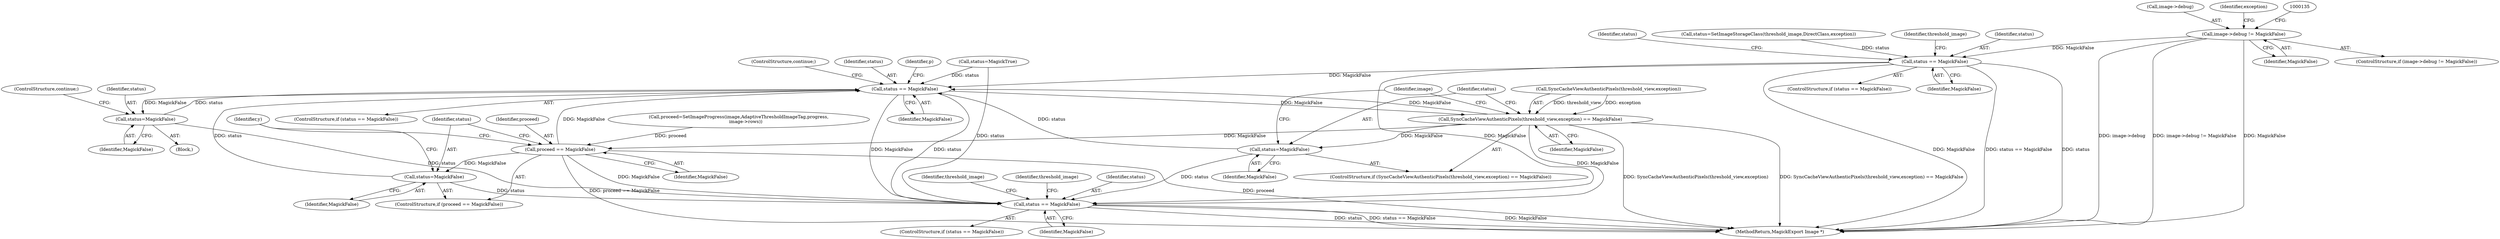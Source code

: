digraph "0_ImageMagick_a7759f410b773a1dd57b0e1fb28112e1cd8b97bc@pointer" {
"1000129" [label="(Call,image->debug != MagickFalse)"];
"1000186" [label="(Call,status == MagickFalse)"];
"1000245" [label="(Call,status == MagickFalse)"];
"1000297" [label="(Call,status=MagickFalse)"];
"1000673" [label="(Call,status == MagickFalse)"];
"1000621" [label="(Call,SyncCacheViewAuthenticPixels(threshold_view,exception) == MagickFalse)"];
"1000626" [label="(Call,status=MagickFalse)"];
"1000651" [label="(Call,proceed == MagickFalse)"];
"1000654" [label="(Call,status=MagickFalse)"];
"1000130" [label="(Call,image->debug)"];
"1000641" [label="(Call,proceed=SetImageProgress(image,AdaptiveThresholdImageTag,progress,\n          image->rows))"];
"1000625" [label="(Identifier,MagickFalse)"];
"1000632" [label="(Identifier,image)"];
"1000247" [label="(Identifier,MagickFalse)"];
"1000681" [label="(Identifier,threshold_image)"];
"1000650" [label="(ControlStructure,if (proceed == MagickFalse))"];
"1000620" [label="(ControlStructure,if (SyncCacheViewAuthenticPixels(threshold_view,exception) == MagickFalse))"];
"1000244" [label="(ControlStructure,if (status == MagickFalse))"];
"1000652" [label="(Identifier,proceed)"];
"1000655" [label="(Identifier,status)"];
"1000199" [label="(Identifier,status)"];
"1000145" [label="(Identifier,exception)"];
"1000179" [label="(Call,status=SetImageStorageClass(threshold_image,DirectClass,exception))"];
"1000672" [label="(ControlStructure,if (status == MagickFalse))"];
"1000654" [label="(Call,status=MagickFalse)"];
"1000299" [label="(Identifier,MagickFalse)"];
"1000298" [label="(Identifier,status)"];
"1000297" [label="(Call,status=MagickFalse)"];
"1000622" [label="(Call,SyncCacheViewAuthenticPixels(threshold_view,exception))"];
"1000133" [label="(Identifier,MagickFalse)"];
"1000651" [label="(Call,proceed == MagickFalse)"];
"1000628" [label="(Identifier,MagickFalse)"];
"1000300" [label="(ControlStructure,continue;)"];
"1000191" [label="(Identifier,threshold_image)"];
"1000129" [label="(Call,image->debug != MagickFalse)"];
"1000677" [label="(Identifier,threshold_image)"];
"1000186" [label="(Call,status == MagickFalse)"];
"1000187" [label="(Identifier,status)"];
"1000621" [label="(Call,SyncCacheViewAuthenticPixels(threshold_view,exception) == MagickFalse)"];
"1000627" [label="(Identifier,status)"];
"1000675" [label="(Identifier,MagickFalse)"];
"1000128" [label="(ControlStructure,if (image->debug != MagickFalse))"];
"1000626" [label="(Call,status=MagickFalse)"];
"1000246" [label="(Identifier,status)"];
"1000198" [label="(Call,status=MagickTrue)"];
"1000656" [label="(Identifier,MagickFalse)"];
"1000673" [label="(Call,status == MagickFalse)"];
"1000185" [label="(ControlStructure,if (status == MagickFalse))"];
"1000682" [label="(MethodReturn,MagickExport Image *)"];
"1000245" [label="(Call,status == MagickFalse)"];
"1000674" [label="(Identifier,status)"];
"1000233" [label="(Identifier,y)"];
"1000296" [label="(Block,)"];
"1000250" [label="(Identifier,p)"];
"1000248" [label="(ControlStructure,continue;)"];
"1000653" [label="(Identifier,MagickFalse)"];
"1000188" [label="(Identifier,MagickFalse)"];
"1000129" -> "1000128"  [label="AST: "];
"1000129" -> "1000133"  [label="CFG: "];
"1000130" -> "1000129"  [label="AST: "];
"1000133" -> "1000129"  [label="AST: "];
"1000135" -> "1000129"  [label="CFG: "];
"1000145" -> "1000129"  [label="CFG: "];
"1000129" -> "1000682"  [label="DDG: image->debug"];
"1000129" -> "1000682"  [label="DDG: image->debug != MagickFalse"];
"1000129" -> "1000682"  [label="DDG: MagickFalse"];
"1000129" -> "1000186"  [label="DDG: MagickFalse"];
"1000186" -> "1000185"  [label="AST: "];
"1000186" -> "1000188"  [label="CFG: "];
"1000187" -> "1000186"  [label="AST: "];
"1000188" -> "1000186"  [label="AST: "];
"1000191" -> "1000186"  [label="CFG: "];
"1000199" -> "1000186"  [label="CFG: "];
"1000186" -> "1000682"  [label="DDG: MagickFalse"];
"1000186" -> "1000682"  [label="DDG: status == MagickFalse"];
"1000186" -> "1000682"  [label="DDG: status"];
"1000179" -> "1000186"  [label="DDG: status"];
"1000186" -> "1000245"  [label="DDG: MagickFalse"];
"1000186" -> "1000673"  [label="DDG: MagickFalse"];
"1000245" -> "1000244"  [label="AST: "];
"1000245" -> "1000247"  [label="CFG: "];
"1000246" -> "1000245"  [label="AST: "];
"1000247" -> "1000245"  [label="AST: "];
"1000248" -> "1000245"  [label="CFG: "];
"1000250" -> "1000245"  [label="CFG: "];
"1000297" -> "1000245"  [label="DDG: status"];
"1000654" -> "1000245"  [label="DDG: status"];
"1000626" -> "1000245"  [label="DDG: status"];
"1000198" -> "1000245"  [label="DDG: status"];
"1000651" -> "1000245"  [label="DDG: MagickFalse"];
"1000621" -> "1000245"  [label="DDG: MagickFalse"];
"1000245" -> "1000297"  [label="DDG: MagickFalse"];
"1000245" -> "1000621"  [label="DDG: MagickFalse"];
"1000245" -> "1000673"  [label="DDG: status"];
"1000245" -> "1000673"  [label="DDG: MagickFalse"];
"1000297" -> "1000296"  [label="AST: "];
"1000297" -> "1000299"  [label="CFG: "];
"1000298" -> "1000297"  [label="AST: "];
"1000299" -> "1000297"  [label="AST: "];
"1000300" -> "1000297"  [label="CFG: "];
"1000297" -> "1000673"  [label="DDG: status"];
"1000673" -> "1000672"  [label="AST: "];
"1000673" -> "1000675"  [label="CFG: "];
"1000674" -> "1000673"  [label="AST: "];
"1000675" -> "1000673"  [label="AST: "];
"1000677" -> "1000673"  [label="CFG: "];
"1000681" -> "1000673"  [label="CFG: "];
"1000673" -> "1000682"  [label="DDG: MagickFalse"];
"1000673" -> "1000682"  [label="DDG: status"];
"1000673" -> "1000682"  [label="DDG: status == MagickFalse"];
"1000654" -> "1000673"  [label="DDG: status"];
"1000626" -> "1000673"  [label="DDG: status"];
"1000198" -> "1000673"  [label="DDG: status"];
"1000651" -> "1000673"  [label="DDG: MagickFalse"];
"1000621" -> "1000673"  [label="DDG: MagickFalse"];
"1000621" -> "1000620"  [label="AST: "];
"1000621" -> "1000625"  [label="CFG: "];
"1000622" -> "1000621"  [label="AST: "];
"1000625" -> "1000621"  [label="AST: "];
"1000627" -> "1000621"  [label="CFG: "];
"1000632" -> "1000621"  [label="CFG: "];
"1000621" -> "1000682"  [label="DDG: SyncCacheViewAuthenticPixels(threshold_view,exception)"];
"1000621" -> "1000682"  [label="DDG: SyncCacheViewAuthenticPixels(threshold_view,exception) == MagickFalse"];
"1000622" -> "1000621"  [label="DDG: threshold_view"];
"1000622" -> "1000621"  [label="DDG: exception"];
"1000621" -> "1000626"  [label="DDG: MagickFalse"];
"1000621" -> "1000651"  [label="DDG: MagickFalse"];
"1000626" -> "1000620"  [label="AST: "];
"1000626" -> "1000628"  [label="CFG: "];
"1000627" -> "1000626"  [label="AST: "];
"1000628" -> "1000626"  [label="AST: "];
"1000632" -> "1000626"  [label="CFG: "];
"1000651" -> "1000650"  [label="AST: "];
"1000651" -> "1000653"  [label="CFG: "];
"1000652" -> "1000651"  [label="AST: "];
"1000653" -> "1000651"  [label="AST: "];
"1000655" -> "1000651"  [label="CFG: "];
"1000233" -> "1000651"  [label="CFG: "];
"1000651" -> "1000682"  [label="DDG: proceed == MagickFalse"];
"1000651" -> "1000682"  [label="DDG: proceed"];
"1000641" -> "1000651"  [label="DDG: proceed"];
"1000651" -> "1000654"  [label="DDG: MagickFalse"];
"1000654" -> "1000650"  [label="AST: "];
"1000654" -> "1000656"  [label="CFG: "];
"1000655" -> "1000654"  [label="AST: "];
"1000656" -> "1000654"  [label="AST: "];
"1000233" -> "1000654"  [label="CFG: "];
}
